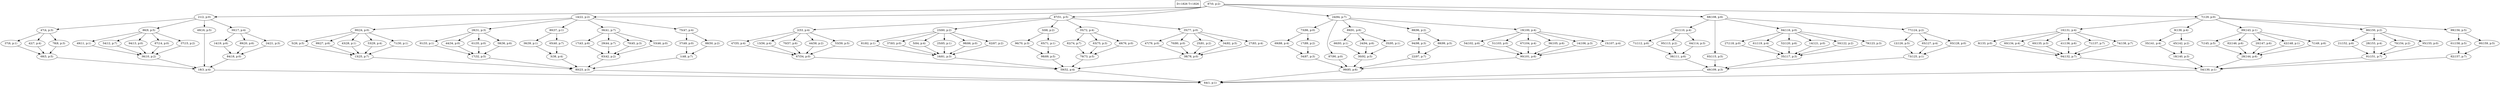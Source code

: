 digraph Task {
i [shape=box, label="D=1826 T=1826"]; 
0 [label="87(0, p:2)"];
1 [label="64(1, p:1)"];
2 [label="21(2, p:0)"];
3 [label="18(3, p:4)"];
4 [label="47(4, p:3)"];
5 [label="68(5, p:5)"];
6 [label="37(6, p:1)"];
7 [label="42(7, p:4)"];
8 [label="78(8, p:3)"];
9 [label="86(9, p:5)"];
10 [label="36(10, p:2)"];
11 [label="49(11, p:1)"];
12 [label="54(12, p:7)"];
13 [label="94(13, p:0)"];
14 [label="87(14, p:0)"];
15 [label="37(15, p:2)"];
16 [label="49(16, p:5)"];
17 [label="30(17, p:4)"];
18 [label="84(18, p:0)"];
19 [label="14(19, p:6)"];
20 [label="89(20, p:6)"];
21 [label="24(21, p:3)"];
22 [label="14(22, p:2)"];
23 [label="80(23, p:3)"];
24 [label="90(24, p:0)"];
25 [label="13(25, p:7)"];
26 [label="5(26, p:5)"];
27 [label="99(27, p:6)"];
28 [label="43(28, p:1)"];
29 [label="53(29, p:4)"];
30 [label="71(30, p:1)"];
31 [label="28(31, p:3)"];
32 [label="17(32, p:5)"];
33 [label="91(33, p:1)"];
34 [label="44(34, p:0)"];
35 [label="61(35, p:0)"];
36 [label="58(36, p:6)"];
37 [label="80(37, p:1)"];
38 [label="3(38, p:4)"];
39 [label="36(39, p:1)"];
40 [label="65(40, p:7)"];
41 [label="36(41, p:7)"];
42 [label="83(42, p:2)"];
43 [label="17(43, p:6)"];
44 [label="29(44, p:7)"];
45 [label="70(45, p:3)"];
46 [label="53(46, p:0)"];
47 [label="75(47, p:4)"];
48 [label="1(48, p:7)"];
49 [label="37(49, p:0)"];
50 [label="88(50, p:2)"];
51 [label="87(51, p:5)"];
52 [label="59(52, p:4)"];
53 [label="2(53, p:4)"];
54 [label="67(54, p:0)"];
55 [label="47(55, p:4)"];
56 [label="13(56, p:4)"];
57 [label="70(57, p:6)"];
58 [label="44(58, p:2)"];
59 [label="53(59, p:5)"];
60 [label="23(60, p:2)"];
61 [label="16(61, p:3)"];
62 [label="81(62, p:1)"];
63 [label="37(63, p:0)"];
64 [label="5(64, p:4)"];
65 [label="25(65, p:1)"];
66 [label="98(66, p:0)"];
67 [label="62(67, p:2)"];
68 [label="3(68, p:2)"];
69 [label="98(69, p:5)"];
70 [label="96(70, p:3)"];
71 [label="65(71, p:1)"];
72 [label="35(72, p:4)"];
73 [label="79(73, p:5)"];
74 [label="82(74, p:7)"];
75 [label="63(75, p:3)"];
76 [label="49(76, p:0)"];
77 [label="35(77, p:0)"];
78 [label="38(78, p:0)"];
79 [label="47(79, p:0)"];
80 [label="70(80, p:0)"];
81 [label="25(81, p:2)"];
82 [label="34(82, p:5)"];
83 [label="27(83, p:4)"];
84 [label="24(84, p:7)"];
85 [label="99(85, p:6)"];
86 [label="73(86, p:0)"];
87 [label="34(87, p:3)"];
88 [label="69(88, p:4)"];
89 [label="17(89, p:2)"];
90 [label="87(90, p:0)"];
91 [label="89(91, p:6)"];
92 [label="30(92, p:5)"];
93 [label="66(93, p:1)"];
94 [label="24(94, p:6)"];
95 [label="35(95, p:1)"];
96 [label="88(96, p:2)"];
97 [label="22(97, p:7)"];
98 [label="94(98, p:3)"];
99 [label="88(99, p:5)"];
100 [label="19(100, p:4)"];
101 [label="90(101, p:6)"];
102 [label="54(102, p:6)"];
103 [label="51(103, p:0)"];
104 [label="67(104, p:4)"];
105 [label="36(105, p:6)"];
106 [label="14(106, p:3)"];
107 [label="15(107, p:4)"];
108 [label="68(108, p:6)"];
109 [label="49(109, p:3)"];
110 [label="61(110, p:4)"];
111 [label="38(111, p:6)"];
112 [label="71(112, p:6)"];
113 [label="95(113, p:2)"];
114 [label="64(114, p:3)"];
115 [label="93(115, p:5)"];
116 [label="94(116, p:0)"];
117 [label="35(117, p:3)"];
118 [label="27(118, p:0)"];
119 [label="61(119, p:4)"];
120 [label="52(120, p:6)"];
121 [label="14(121, p:0)"];
122 [label="50(122, p:2)"];
123 [label="79(123, p:3)"];
124 [label="77(124, p:2)"];
125 [label="73(125, p:1)"];
126 [label="12(126, p:5)"];
127 [label="65(127, p:4)"];
128 [label="93(128, p:0)"];
129 [label="7(129, p:0)"];
130 [label="54(130, p:1)"];
131 [label="10(131, p:4)"];
132 [label="94(132, p:7)"];
133 [label="8(133, p:0)"];
134 [label="60(134, p:4)"];
135 [label="60(135, p:3)"];
136 [label="41(136, p:6)"];
137 [label="71(137, p:7)"];
138 [label="74(138, p:7)"];
139 [label="9(139, p:4)"];
140 [label="18(140, p:3)"];
141 [label="35(141, p:4)"];
142 [label="45(142, p:2)"];
143 [label="89(143, p:1)"];
144 [label="28(144, p:6)"];
145 [label="7(145, p:5)"];
146 [label="82(146, p:6)"];
147 [label="20(147, p:6)"];
148 [label="42(148, p:1)"];
149 [label="7(149, p:6)"];
150 [label="80(150, p:2)"];
151 [label="91(151, p:7)"];
152 [label="21(152, p:6)"];
153 [label="28(153, p:4)"];
154 [label="70(154, p:2)"];
155 [label="95(155, p:0)"];
156 [label="99(156, p:5)"];
157 [label="82(157, p:7)"];
158 [label="61(158, p:5)"];
159 [label="90(159, p:5)"];
0 -> 2;
0 -> 22;
0 -> 51;
0 -> 84;
0 -> 108;
0 -> 129;
2 -> 4;
2 -> 9;
2 -> 16;
2 -> 17;
3 -> 1;
4 -> 6;
4 -> 7;
4 -> 8;
5 -> 3;
6 -> 5;
7 -> 5;
8 -> 5;
9 -> 11;
9 -> 12;
9 -> 13;
9 -> 14;
9 -> 15;
10 -> 3;
11 -> 10;
12 -> 10;
13 -> 10;
14 -> 10;
15 -> 10;
16 -> 3;
17 -> 19;
17 -> 20;
17 -> 21;
18 -> 3;
19 -> 18;
20 -> 18;
21 -> 18;
22 -> 24;
22 -> 31;
22 -> 37;
22 -> 41;
22 -> 47;
23 -> 1;
24 -> 26;
24 -> 27;
24 -> 28;
24 -> 29;
24 -> 30;
25 -> 23;
26 -> 25;
27 -> 25;
28 -> 25;
29 -> 25;
30 -> 25;
31 -> 33;
31 -> 34;
31 -> 35;
31 -> 36;
32 -> 23;
33 -> 32;
34 -> 32;
35 -> 32;
36 -> 32;
37 -> 39;
37 -> 40;
38 -> 23;
39 -> 38;
40 -> 38;
41 -> 43;
41 -> 44;
41 -> 45;
41 -> 46;
42 -> 23;
43 -> 42;
44 -> 42;
45 -> 42;
46 -> 42;
47 -> 49;
47 -> 50;
48 -> 23;
49 -> 48;
50 -> 48;
51 -> 53;
51 -> 60;
51 -> 68;
51 -> 72;
51 -> 77;
52 -> 1;
53 -> 55;
53 -> 56;
53 -> 57;
53 -> 58;
53 -> 59;
54 -> 52;
55 -> 54;
56 -> 54;
57 -> 54;
58 -> 54;
59 -> 54;
60 -> 62;
60 -> 63;
60 -> 64;
60 -> 65;
60 -> 66;
60 -> 67;
61 -> 52;
62 -> 61;
63 -> 61;
64 -> 61;
65 -> 61;
66 -> 61;
67 -> 61;
68 -> 70;
68 -> 71;
69 -> 52;
70 -> 69;
71 -> 69;
72 -> 74;
72 -> 75;
72 -> 76;
73 -> 52;
74 -> 73;
75 -> 73;
76 -> 73;
77 -> 79;
77 -> 80;
77 -> 81;
77 -> 82;
77 -> 83;
78 -> 52;
79 -> 78;
80 -> 78;
81 -> 78;
82 -> 78;
83 -> 78;
84 -> 86;
84 -> 90;
84 -> 91;
84 -> 96;
84 -> 100;
85 -> 1;
86 -> 88;
86 -> 89;
87 -> 85;
88 -> 87;
89 -> 87;
90 -> 85;
91 -> 93;
91 -> 94;
91 -> 95;
92 -> 85;
93 -> 92;
94 -> 92;
95 -> 92;
96 -> 98;
96 -> 99;
97 -> 85;
98 -> 97;
99 -> 97;
100 -> 102;
100 -> 103;
100 -> 104;
100 -> 105;
100 -> 106;
100 -> 107;
101 -> 85;
102 -> 101;
103 -> 101;
104 -> 101;
105 -> 101;
106 -> 101;
107 -> 101;
108 -> 110;
108 -> 115;
108 -> 116;
108 -> 124;
109 -> 1;
110 -> 112;
110 -> 113;
110 -> 114;
111 -> 109;
112 -> 111;
113 -> 111;
114 -> 111;
115 -> 109;
116 -> 118;
116 -> 119;
116 -> 120;
116 -> 121;
116 -> 122;
116 -> 123;
117 -> 109;
118 -> 117;
119 -> 117;
120 -> 117;
121 -> 117;
122 -> 117;
123 -> 117;
124 -> 126;
124 -> 127;
124 -> 128;
125 -> 109;
126 -> 125;
127 -> 125;
128 -> 125;
129 -> 131;
129 -> 139;
129 -> 143;
129 -> 150;
129 -> 156;
130 -> 1;
131 -> 133;
131 -> 134;
131 -> 135;
131 -> 136;
131 -> 137;
131 -> 138;
132 -> 130;
133 -> 132;
134 -> 132;
135 -> 132;
136 -> 132;
137 -> 132;
138 -> 132;
139 -> 141;
139 -> 142;
140 -> 130;
141 -> 140;
142 -> 140;
143 -> 145;
143 -> 146;
143 -> 147;
143 -> 148;
143 -> 149;
144 -> 130;
145 -> 144;
146 -> 144;
147 -> 144;
148 -> 144;
149 -> 144;
150 -> 152;
150 -> 153;
150 -> 154;
150 -> 155;
151 -> 130;
152 -> 151;
153 -> 151;
154 -> 151;
155 -> 151;
156 -> 158;
156 -> 159;
157 -> 130;
158 -> 157;
159 -> 157;
}